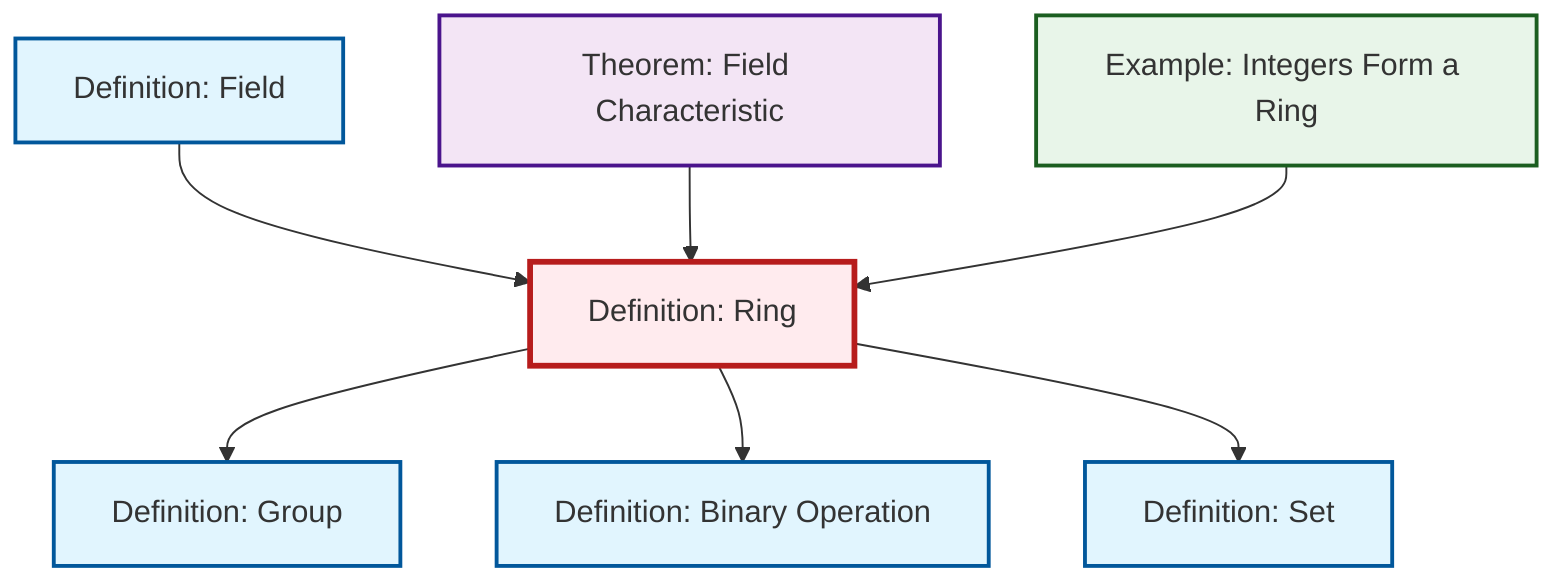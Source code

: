 graph TD
    classDef definition fill:#e1f5fe,stroke:#01579b,stroke-width:2px
    classDef theorem fill:#f3e5f5,stroke:#4a148c,stroke-width:2px
    classDef axiom fill:#fff3e0,stroke:#e65100,stroke-width:2px
    classDef example fill:#e8f5e9,stroke:#1b5e20,stroke-width:2px
    classDef current fill:#ffebee,stroke:#b71c1c,stroke-width:3px
    def-field["Definition: Field"]:::definition
    ex-integers-ring["Example: Integers Form a Ring"]:::example
    def-binary-operation["Definition: Binary Operation"]:::definition
    def-ring["Definition: Ring"]:::definition
    def-set["Definition: Set"]:::definition
    def-group["Definition: Group"]:::definition
    thm-field-characteristic["Theorem: Field Characteristic"]:::theorem
    def-field --> def-ring
    thm-field-characteristic --> def-ring
    def-ring --> def-group
    def-ring --> def-binary-operation
    ex-integers-ring --> def-ring
    def-ring --> def-set
    class def-ring current